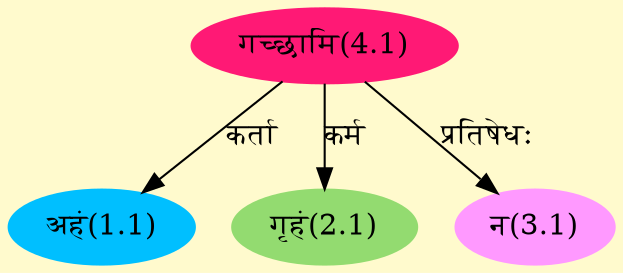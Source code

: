 digraph G{
rankdir=BT;
 compound=true;
 bgcolor="lemonchiffon1";
Node1_1 [style=filled, color="#00BFFF" label = "अहं(1.1)"]
Node4_1 [style=filled, color="#FF1975" label = "गच्छामि(4.1)"]
Node2_1 [style=filled, color="#93DB70" label = "गृहं(2.1)"]
Node3_1 [style=filled, color="#FF99FF" label = "न(3.1)"]
/* Start of Relations section */

Node1_1 -> Node4_1 [  label="कर्ता"  dir="back" ]
Node2_1 -> Node4_1 [  label="कर्म"  dir="back" ]
Node3_1 -> Node4_1 [  label="प्रतिषेधः"  dir="back" ]
}
